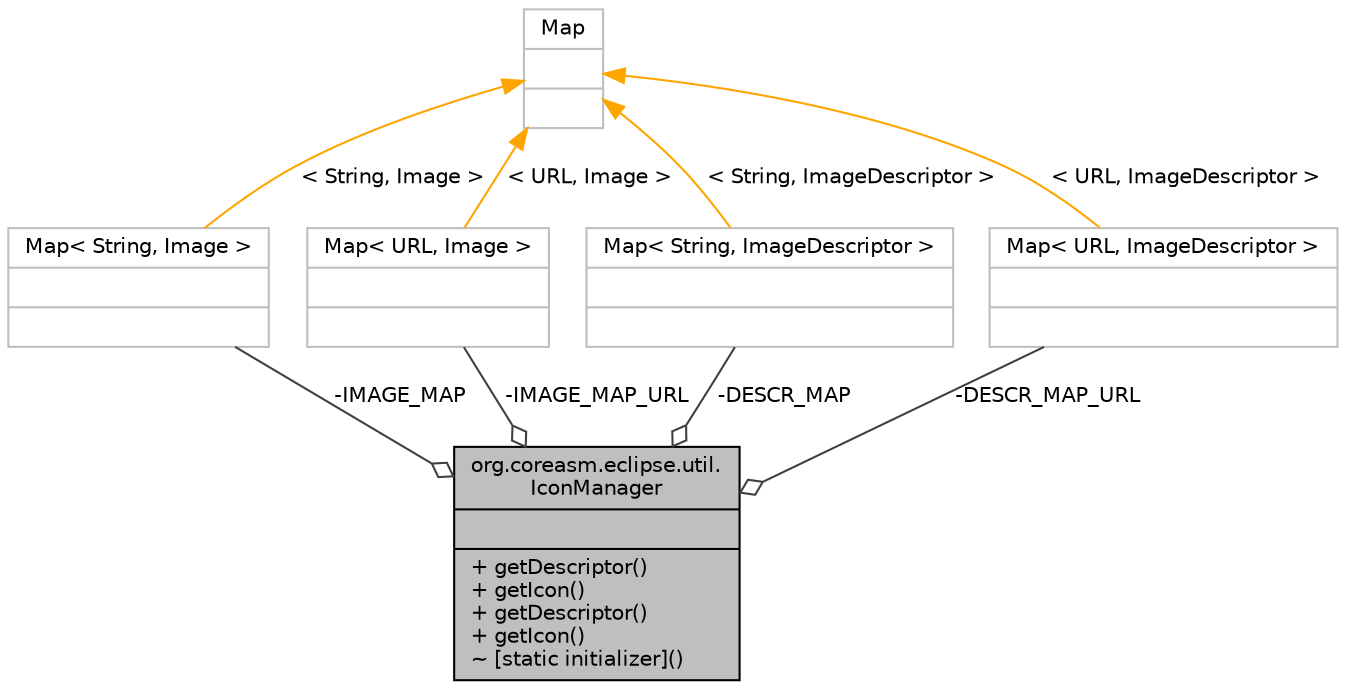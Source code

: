 digraph "org.coreasm.eclipse.util.IconManager"
{
  bgcolor="transparent";
  edge [fontname="Helvetica",fontsize="10",labelfontname="Helvetica",labelfontsize="10"];
  node [fontname="Helvetica",fontsize="10",shape=record];
  Node1 [label="{org.coreasm.eclipse.util.\lIconManager\n||+ getDescriptor()\l+ getIcon()\l+ getDescriptor()\l+ getIcon()\l~ [static initializer]()\l}",height=0.2,width=0.4,color="black", fillcolor="grey75", style="filled" fontcolor="black"];
  Node2 -> Node1 [color="grey25",fontsize="10",style="solid",label=" -IMAGE_MAP" ,arrowhead="odiamond",fontname="Helvetica"];
  Node2 [label="{Map\< String, Image \>\n||}",height=0.2,width=0.4,color="grey75"];
  Node3 -> Node2 [dir="back",color="orange",fontsize="10",style="solid",label=" \< String, Image \>" ,fontname="Helvetica"];
  Node3 [label="{Map\n||}",height=0.2,width=0.4,color="grey75"];
  Node4 -> Node1 [color="grey25",fontsize="10",style="solid",label=" -IMAGE_MAP_URL" ,arrowhead="odiamond",fontname="Helvetica"];
  Node4 [label="{Map\< URL, Image \>\n||}",height=0.2,width=0.4,color="grey75"];
  Node3 -> Node4 [dir="back",color="orange",fontsize="10",style="solid",label=" \< URL, Image \>" ,fontname="Helvetica"];
  Node5 -> Node1 [color="grey25",fontsize="10",style="solid",label=" -DESCR_MAP" ,arrowhead="odiamond",fontname="Helvetica"];
  Node5 [label="{Map\< String, ImageDescriptor \>\n||}",height=0.2,width=0.4,color="grey75"];
  Node3 -> Node5 [dir="back",color="orange",fontsize="10",style="solid",label=" \< String, ImageDescriptor \>" ,fontname="Helvetica"];
  Node6 -> Node1 [color="grey25",fontsize="10",style="solid",label=" -DESCR_MAP_URL" ,arrowhead="odiamond",fontname="Helvetica"];
  Node6 [label="{Map\< URL, ImageDescriptor \>\n||}",height=0.2,width=0.4,color="grey75"];
  Node3 -> Node6 [dir="back",color="orange",fontsize="10",style="solid",label=" \< URL, ImageDescriptor \>" ,fontname="Helvetica"];
}
